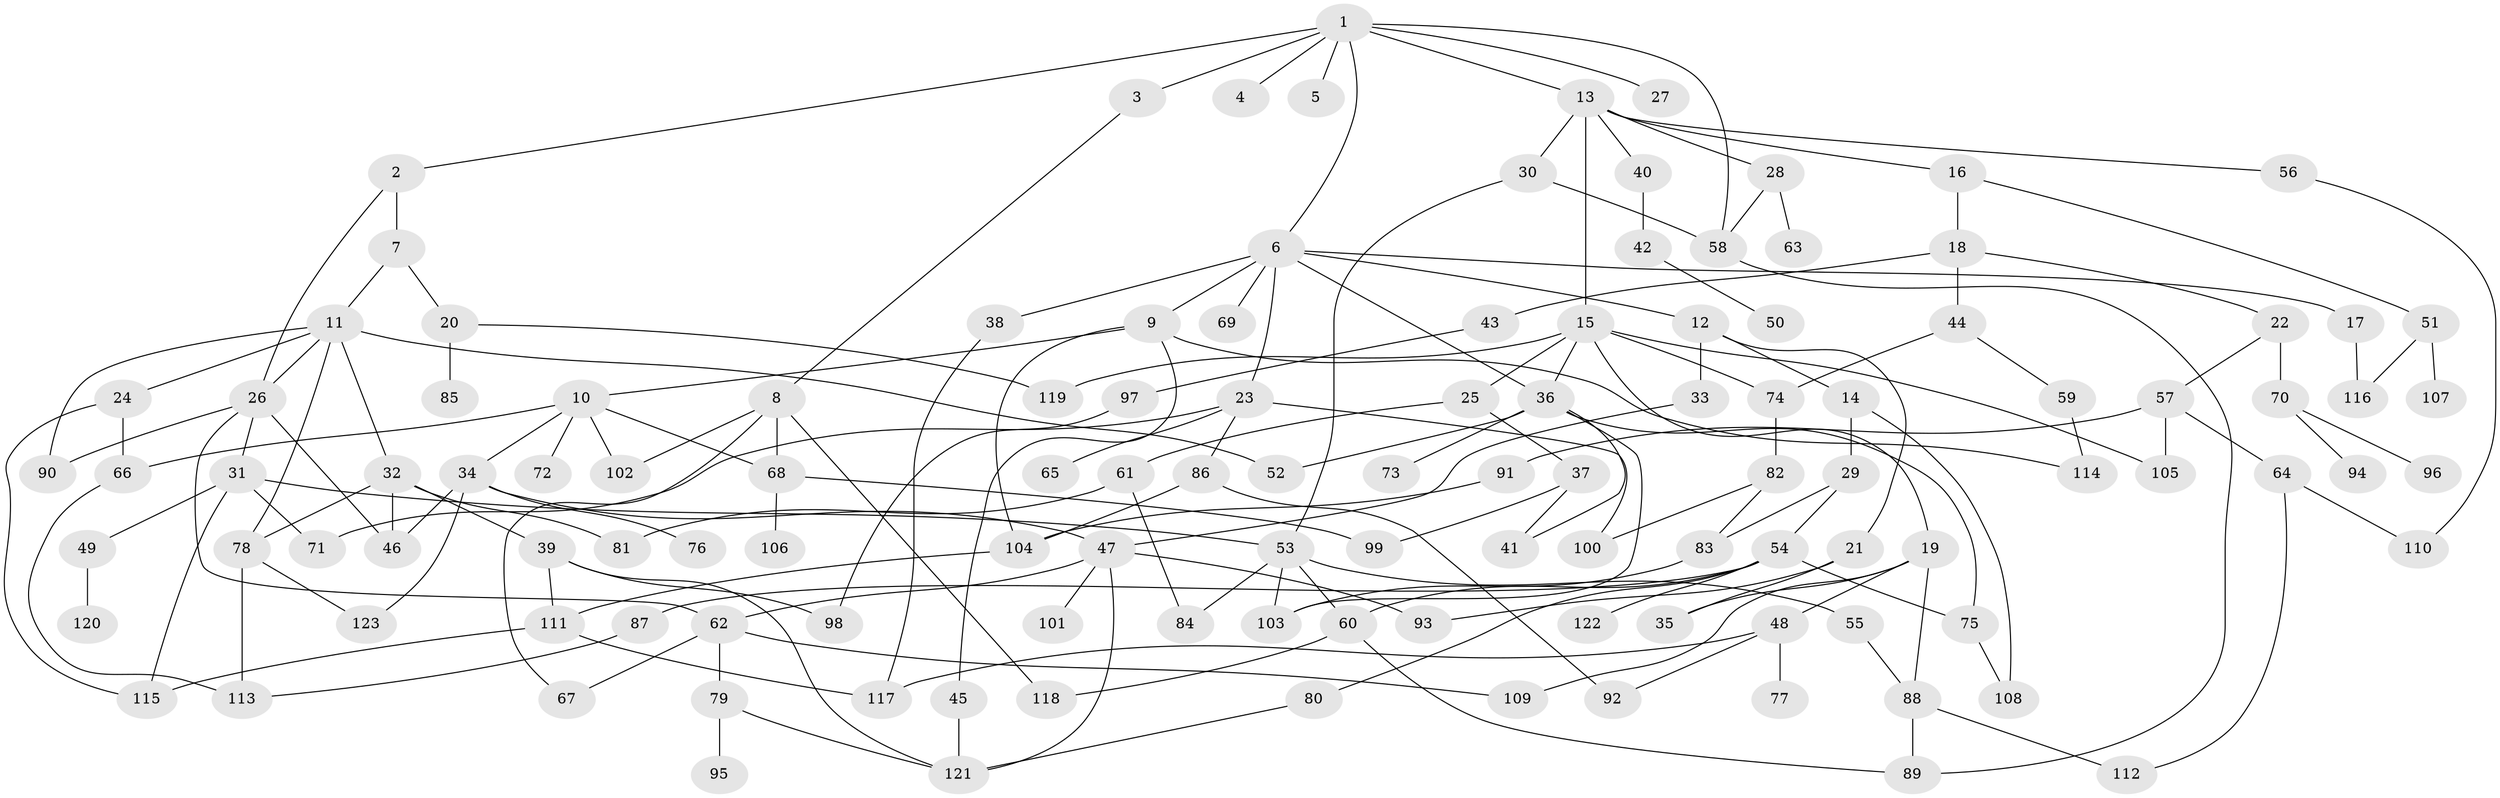// Generated by graph-tools (version 1.1) at 2025/13/03/09/25 04:13:31]
// undirected, 123 vertices, 180 edges
graph export_dot {
graph [start="1"]
  node [color=gray90,style=filled];
  1;
  2;
  3;
  4;
  5;
  6;
  7;
  8;
  9;
  10;
  11;
  12;
  13;
  14;
  15;
  16;
  17;
  18;
  19;
  20;
  21;
  22;
  23;
  24;
  25;
  26;
  27;
  28;
  29;
  30;
  31;
  32;
  33;
  34;
  35;
  36;
  37;
  38;
  39;
  40;
  41;
  42;
  43;
  44;
  45;
  46;
  47;
  48;
  49;
  50;
  51;
  52;
  53;
  54;
  55;
  56;
  57;
  58;
  59;
  60;
  61;
  62;
  63;
  64;
  65;
  66;
  67;
  68;
  69;
  70;
  71;
  72;
  73;
  74;
  75;
  76;
  77;
  78;
  79;
  80;
  81;
  82;
  83;
  84;
  85;
  86;
  87;
  88;
  89;
  90;
  91;
  92;
  93;
  94;
  95;
  96;
  97;
  98;
  99;
  100;
  101;
  102;
  103;
  104;
  105;
  106;
  107;
  108;
  109;
  110;
  111;
  112;
  113;
  114;
  115;
  116;
  117;
  118;
  119;
  120;
  121;
  122;
  123;
  1 -- 2;
  1 -- 3;
  1 -- 4;
  1 -- 5;
  1 -- 6;
  1 -- 13;
  1 -- 27;
  1 -- 58;
  2 -- 7;
  2 -- 26;
  3 -- 8;
  6 -- 9;
  6 -- 12;
  6 -- 17;
  6 -- 23;
  6 -- 38;
  6 -- 69;
  6 -- 36;
  7 -- 11;
  7 -- 20;
  8 -- 67;
  8 -- 68;
  8 -- 118;
  8 -- 102;
  9 -- 10;
  9 -- 45;
  9 -- 104;
  9 -- 114;
  10 -- 34;
  10 -- 68;
  10 -- 72;
  10 -- 102;
  10 -- 66;
  11 -- 24;
  11 -- 32;
  11 -- 52;
  11 -- 78;
  11 -- 90;
  11 -- 26;
  12 -- 14;
  12 -- 21;
  12 -- 33;
  13 -- 15;
  13 -- 16;
  13 -- 28;
  13 -- 30;
  13 -- 40;
  13 -- 56;
  14 -- 29;
  14 -- 108;
  15 -- 19;
  15 -- 25;
  15 -- 36;
  15 -- 74;
  15 -- 105;
  15 -- 119;
  16 -- 18;
  16 -- 51;
  17 -- 116;
  18 -- 22;
  18 -- 43;
  18 -- 44;
  19 -- 35;
  19 -- 48;
  19 -- 88;
  19 -- 109;
  20 -- 85;
  20 -- 119;
  21 -- 93;
  21 -- 35;
  22 -- 57;
  22 -- 70;
  23 -- 65;
  23 -- 86;
  23 -- 100;
  23 -- 71;
  24 -- 66;
  24 -- 115;
  25 -- 37;
  25 -- 61;
  26 -- 31;
  26 -- 62;
  26 -- 90;
  26 -- 46;
  28 -- 63;
  28 -- 58;
  29 -- 54;
  29 -- 83;
  30 -- 53;
  30 -- 58;
  31 -- 49;
  31 -- 53;
  31 -- 71;
  31 -- 115;
  32 -- 39;
  32 -- 46;
  32 -- 81;
  32 -- 78;
  33 -- 47;
  34 -- 47;
  34 -- 76;
  34 -- 123;
  34 -- 46;
  36 -- 41;
  36 -- 73;
  36 -- 75;
  36 -- 103;
  36 -- 52;
  37 -- 99;
  37 -- 41;
  38 -- 117;
  39 -- 98;
  39 -- 111;
  39 -- 121;
  40 -- 42;
  42 -- 50;
  43 -- 97;
  44 -- 59;
  44 -- 74;
  45 -- 121;
  47 -- 101;
  47 -- 62;
  47 -- 121;
  47 -- 93;
  48 -- 77;
  48 -- 92;
  48 -- 117;
  49 -- 120;
  51 -- 107;
  51 -- 116;
  53 -- 55;
  53 -- 60;
  53 -- 84;
  53 -- 103;
  54 -- 80;
  54 -- 87;
  54 -- 122;
  54 -- 60;
  54 -- 75;
  55 -- 88;
  56 -- 110;
  57 -- 64;
  57 -- 91;
  57 -- 105;
  58 -- 89;
  59 -- 114;
  60 -- 89;
  60 -- 118;
  61 -- 81;
  61 -- 84;
  62 -- 67;
  62 -- 79;
  62 -- 109;
  64 -- 110;
  64 -- 112;
  66 -- 113;
  68 -- 99;
  68 -- 106;
  70 -- 94;
  70 -- 96;
  74 -- 82;
  75 -- 108;
  78 -- 113;
  78 -- 123;
  79 -- 95;
  79 -- 121;
  80 -- 121;
  82 -- 83;
  82 -- 100;
  83 -- 103;
  86 -- 104;
  86 -- 92;
  87 -- 113;
  88 -- 112;
  88 -- 89;
  91 -- 104;
  97 -- 98;
  104 -- 111;
  111 -- 117;
  111 -- 115;
}
